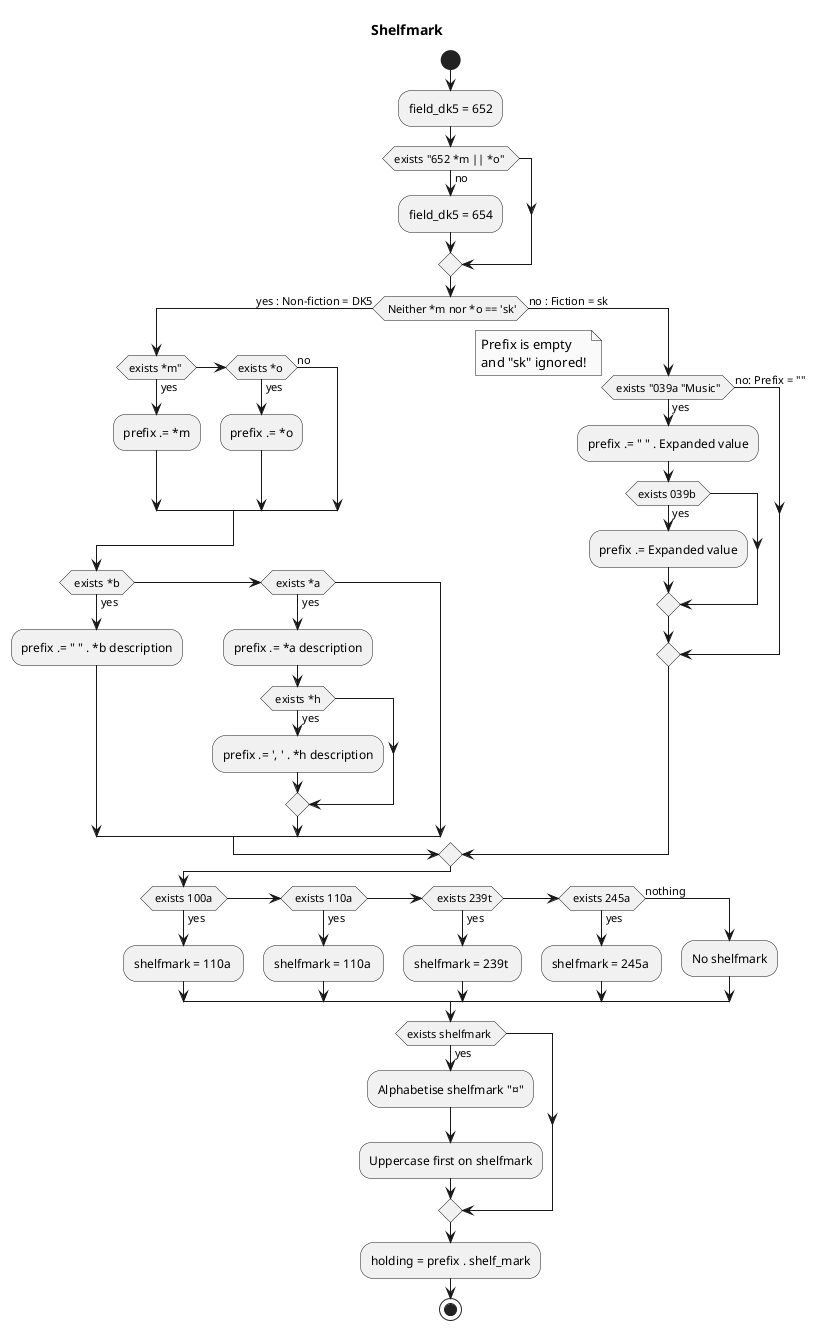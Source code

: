 @startuml
title Shelfmark

' Skinparams '
skinparam monochrome true
'skinparam handwritten true

' Participants
start
/'
        // Look for the marc field to get DK5 classification from. We require
        // that either 'm' or 'o' subfield is present and prefer 652. If this is
        // not the case we'll try the outdated marc field 654 for DK5.
        $field_dk5 = fbs_get_marc_field($entity, '652');
        if (empty($field_dk5['m']) && empty($field_dk5['o'])) {
          $field_dk5 = fbs_get_marc_field($entity, '654');
        }

'/
':Set empty $prefix
:field_dk5 = 652;
if (exists "652 *m || *o" ) then (no)
    :field_dk5 = 654;
endif


/'
        // Non-fiction: Look for the 'sk' marker in both 'm' and 'o' subfield.
        // If it's not present in any of these, we consider the material be to
        // be non-fiction and we should use the special prefix for non-fiction
        // materials.
        if ($field_dk5_m !== 'sk' && $field_dk5_o !== 'sk') {
'/

'if ( *m !== 'sk' \n&& *o !== 'sk') then (yes : Non-fiction)
if ( Neither *m nor *o == 'sk') then (yes : Non-fiction = DK5)
    if (exists *m" ) then (yes)
        :prefix .= *m;
    elseif (exists *o ) then (yes)
        :prefix .= *o;
    else (no)
    endif
    
/'
          // Additional descriptors from the DK5 classification. Note that we
          // ensure to use data from the correct subfields of the field we got
          // the DK5 classification from.
          if (!empty($field_dk5['b'][$field_dk5_index])) {
            $prefix .= ' ' . $field_dk5['b'][$field_dk5_index];
          }
          elseif (!empty($field_dk5['a'][$field_dk5_index])) {
            $prefix .= ' ' . $field_dk5['a'][$field_dk5_index];
            if (!empty($field_dk5['h'][$field_dk5_index])) {
              $prefix .= ', ' . $field_dk5['h'][$field_dk5_index];
            }
          }
'/
    if ( exists *b ) then (yes)
        :prefix .= " " . *b description;
    elseif ( exists *a ) then (yes)
            :prefix .= *a description;
        if ( exists *h ) then (yes)
            :prefix .= ', ' . *h description;
        endif
    endif
/'
        // Music: Field 039.a is present on music materials, so we can use this
        // is an indicator.
        elseif ($field039a = fbs_get_marc_field($entity, '039', 'a')) {
          $prefix .= fbs_translate_marc($field039a, '039.a');

          // We'll also append additional subfields if present.
          if ($field039b = fbs_get_marc_field($entity, '039', 'b')) {
            $prefix .= ' ' . fbs_translate_marc($field039b, '039.b');
          }
        }
'/

else (no : Fiction = sk)
    if ( exists "039a "Music" ) then (yes)
        :prefix .= " " . Expanded value;
        if (exists 039b ) then (yes)
            :prefix .= Expanded value;
        endif
    else (no: Prefix = "")
        note right: Prefix is empty\nand "sk" ignored!
    endif
endif

':$prefix;

if ( exists 100a ) then (yes)
    :shelfmark = 110a ;
elseif ( exists 110a ) then (yes)
    :shelfmark = 110a ;
elseif ( exists 239t) then (yes)
    :shelfmark = 239t ;
elseif ( exists 245a ) then (yes)
    :shelfmark = 245a ;
else (nothing)
  :No shelfmark;
endif


':$shefmark = first of [ 100a || 110a || 239t || 245a ];
if (exists shelfmark ) then (yes)
    :Alphabetise shelfmark "¤";
    :Uppercase first on shelfmark;
endif

:holding = prefix . shelf_mark;

stop

